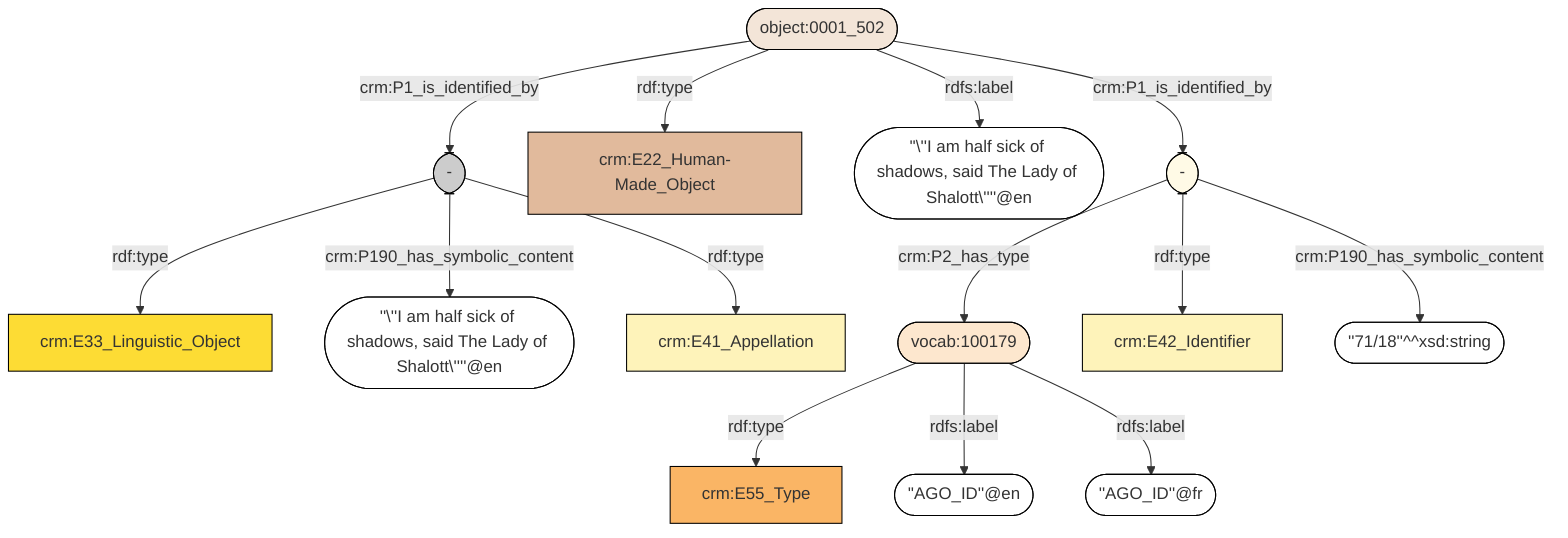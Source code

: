 flowchart TD
classDef Literal fill:#ffffff,stroke:#000000;
classDef Literal_URI fill:,stroke:;
classDef E1_CRM_Entity fill:#ffffff,stroke:#000000;
classDef E1_CRM_Entity_URI fill:#ffffff,stroke:#000000;
classDef E2_Temporal_Entity fill:#82c3ec,stroke:#000000;
classDef E2_Temporal_Entity_URI fill:#d2e9f9,stroke:#000000;
classDef E55_Type fill:#fab565,stroke:#000000;
classDef E55_Type_URI fill:#fde7ce,stroke:#000000;
classDef E52_Time-Span fill:#86bcc8,stroke:#000000;
classDef E52_Time-Span_URI fill:#dcebef,stroke:#000000;
classDef E41_Appellation fill:#fef3ba,stroke:#000000;
classDef E41_Appellation_URI fill:#fffae6,stroke:#000000;
classDef E53_Place fill:#94cc7d,stroke:#000000;
classDef E53_Place_URI fill:#e1f1da,stroke:#000000;
classDef E77_Persistent_Item fill:#ffffff,stroke:#000000;
classDef E77_Persistent_Item_URI fill:#ffffff,stroke:#000000;
classDef E28_Conceptual_Object fill:#fddc34,stroke:#000000;
classDef E28_Conceptual_Object_URI fill:#fef6cd,stroke:#000000;
classDef E18_Physical_Thing fill:#e1ba9c,stroke:#000000;
classDef E18_Physical_Thing_URI fill:#f3e5d8,stroke:#000000;
classDef E39_Actor fill:#ffbdca,stroke:#000000;
classDef E39_Actor_URI fill:#ffe6eb,stroke:#000000;
classDef PC0_Typed_CRM_Property fill:#cc80ff,stroke:#000000;
classDef PC0_Typed_CRM_Property_URI fill:#ebccff,stroke:#000000;
classDef Multi fill:#cccccc,stroke:#000000;
classDef Multi_URI fill:#cccccc,stroke:#000000;
0(["-"]):::E28_Conceptual_Object_URI -->|rdf:type| 1["crm:E33_Linguistic_Object"]:::E28_Conceptual_Object
2(["vocab:100179"]):::E55_Type_URI -->|rdf:type| 3["crm:E55_Type"]:::E55_Type
0(["-"]) -->|crm:P190_has_symbolic_content| 4(["''\''I am half sick of shadows, said The Lady of Shalott\''''@en"]):::Literal
5(["object:0001_502"]) -->|crm:P1_is_identified_by| 0(["-"])
6(["-"]) -->|crm:P2_has_type| 2(["vocab:100179"])
2(["vocab:100179"]) -->|rdfs:label| 7(["''AGO_ID''@en"]):::Literal
0(["-"]):::Multi_URI -->|rdf:type| 8["crm:E41_Appellation"]:::E41_Appellation
5(["object:0001_502"]):::E18_Physical_Thing_URI -->|rdf:type| 9["crm:E22_Human-Made_Object"]:::E18_Physical_Thing
5(["object:0001_502"]) -->|rdfs:label| 10(["''\''I am half sick of shadows, said The Lady of Shalott\''''@en"]):::Literal
2(["vocab:100179"]) -->|rdfs:label| 11(["''AGO_ID''@fr"]):::Literal
6(["-"]):::E41_Appellation_URI -->|rdf:type| 12["crm:E42_Identifier"]:::E41_Appellation
5(["object:0001_502"]) -->|crm:P1_is_identified_by| 6(["-"])
6(["-"]) -->|crm:P190_has_symbolic_content| 13(["''71/18''^^xsd:string"]):::Literal